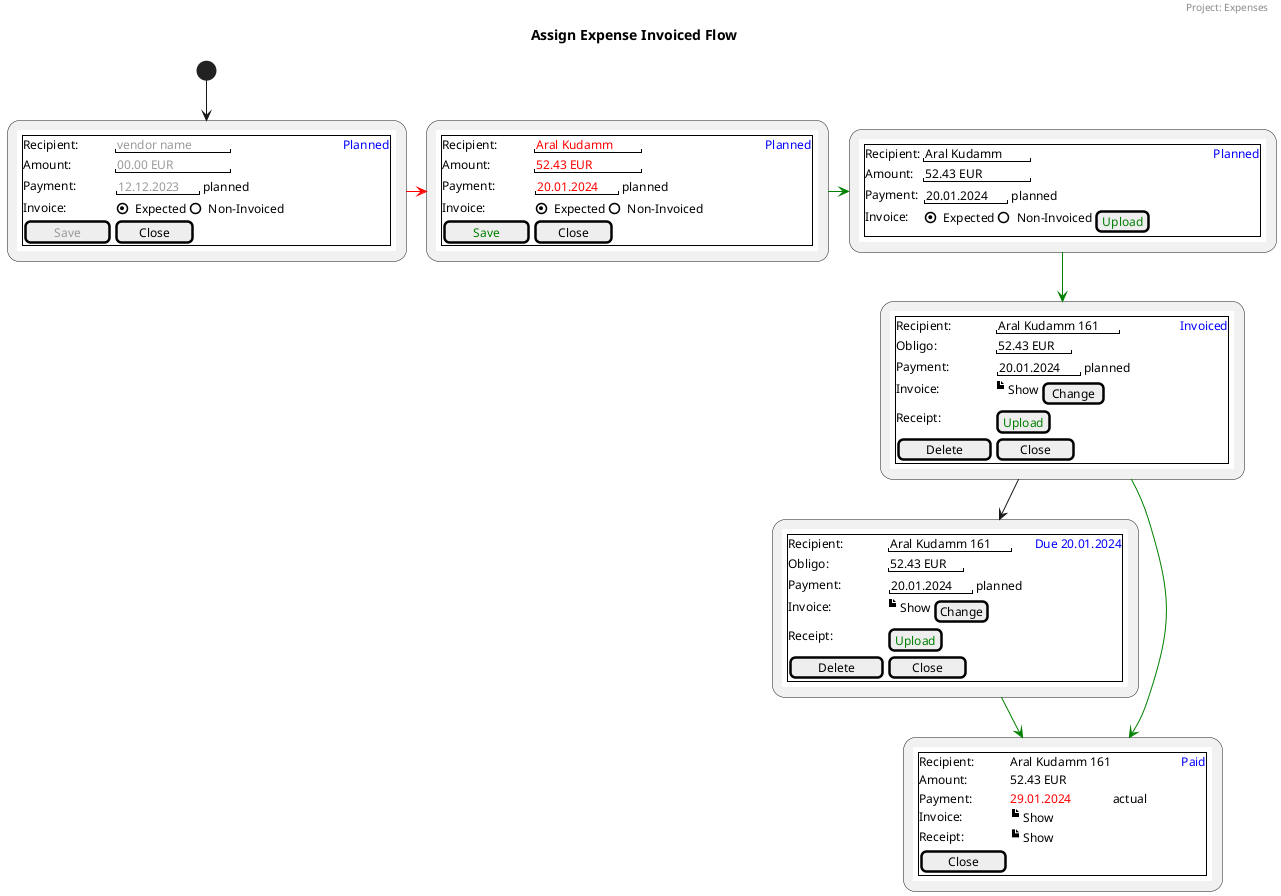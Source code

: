 @startuml
header Project: Expenses
title Assign Expense Invoiced Flow
(*) --> "
{{
salt
{+
    Recipient: | "<color:#9a9a9a>vendor name   " | <color:Blue>                  Planned
    Amount: | "<color:#9a9a9a>00.00 EUR     "
    Payment: {"<color:#9a9a9a>12.12.2023" | planned}
    Invoice: { (X) Expected | () Non-Invoiced }
    [<color:#9a9a9a>Save      ] | [Close    ]
}
}}
" as initial
initial -[#Red]right-> "
{{
salt
{+
    Recipient: | "<color:Red>Aral Kudamm  " | <color:Blue>                   Planned
    Amount: | "<color:Red>52.43 EUR    "
    Payment: {"<color:Red>20.01.2024" |planned}
    Invoice: { (X) Expected | () Non-Invoiced }
    [<color:Green>Save      ] | [Close    ]
}
}}
" as plannedUnsaved

plannedUnsaved -[#Green]right-> "
{{
salt
{+
    Recipient: | "Aral Kudamm  " | <color:Blue>                   Planned
    Amount: | "52.43 EUR    "
    Payment: {"20.01.2024" | planned}
    Invoice: { (X) Expected | () Non-Invoiced | [<color:Green>Upload]}}
    [Delete     ] | [Close    ]
}
}}
" as plannedSaved

plannedSaved -[#Green]down-> "
{{
salt
{+
    Recipient: | "Aral Kudamm 161" | <color:Blue>               Invoiced
    Obligo: | "52.43 EUR"
    Payment: {"20.01.2024" | planned}
    Invoice: { <&file> | Show | [ Change]}
    Receipt: | [<color:Green>Upload]
    [Delete     ] | [Close    ]
}
}}
" as invoiced

invoiced -down-> "
{{
salt
{+
    Recipient: | "Aral Kudamm 161" | <color:Blue>   Due 20.01.2024
    Obligo: | "52.43 EUR"
    Payment: {"20.01.2024" | planned }
    Invoice: { <&file> | Show | [Change]}
    Receipt: | [<color:Green>Upload]
    [Delete     ] | [Close    ]
}
}}
" as due

due -[#Green]down-> "
{{
salt
{+
    Recipient: | Aral Kudamm 161 | <color:Blue>                      Paid
    Amount: | 52.43 EUR
    Payment: |    <color:red>29.01.2024 | actual
    Invoice: { <&file> | Show }
    Receipt: { <&file> | Show }
    | [Close     ]
}
}}
" as paid

invoiced -[#Green]-> paid


@enduml
